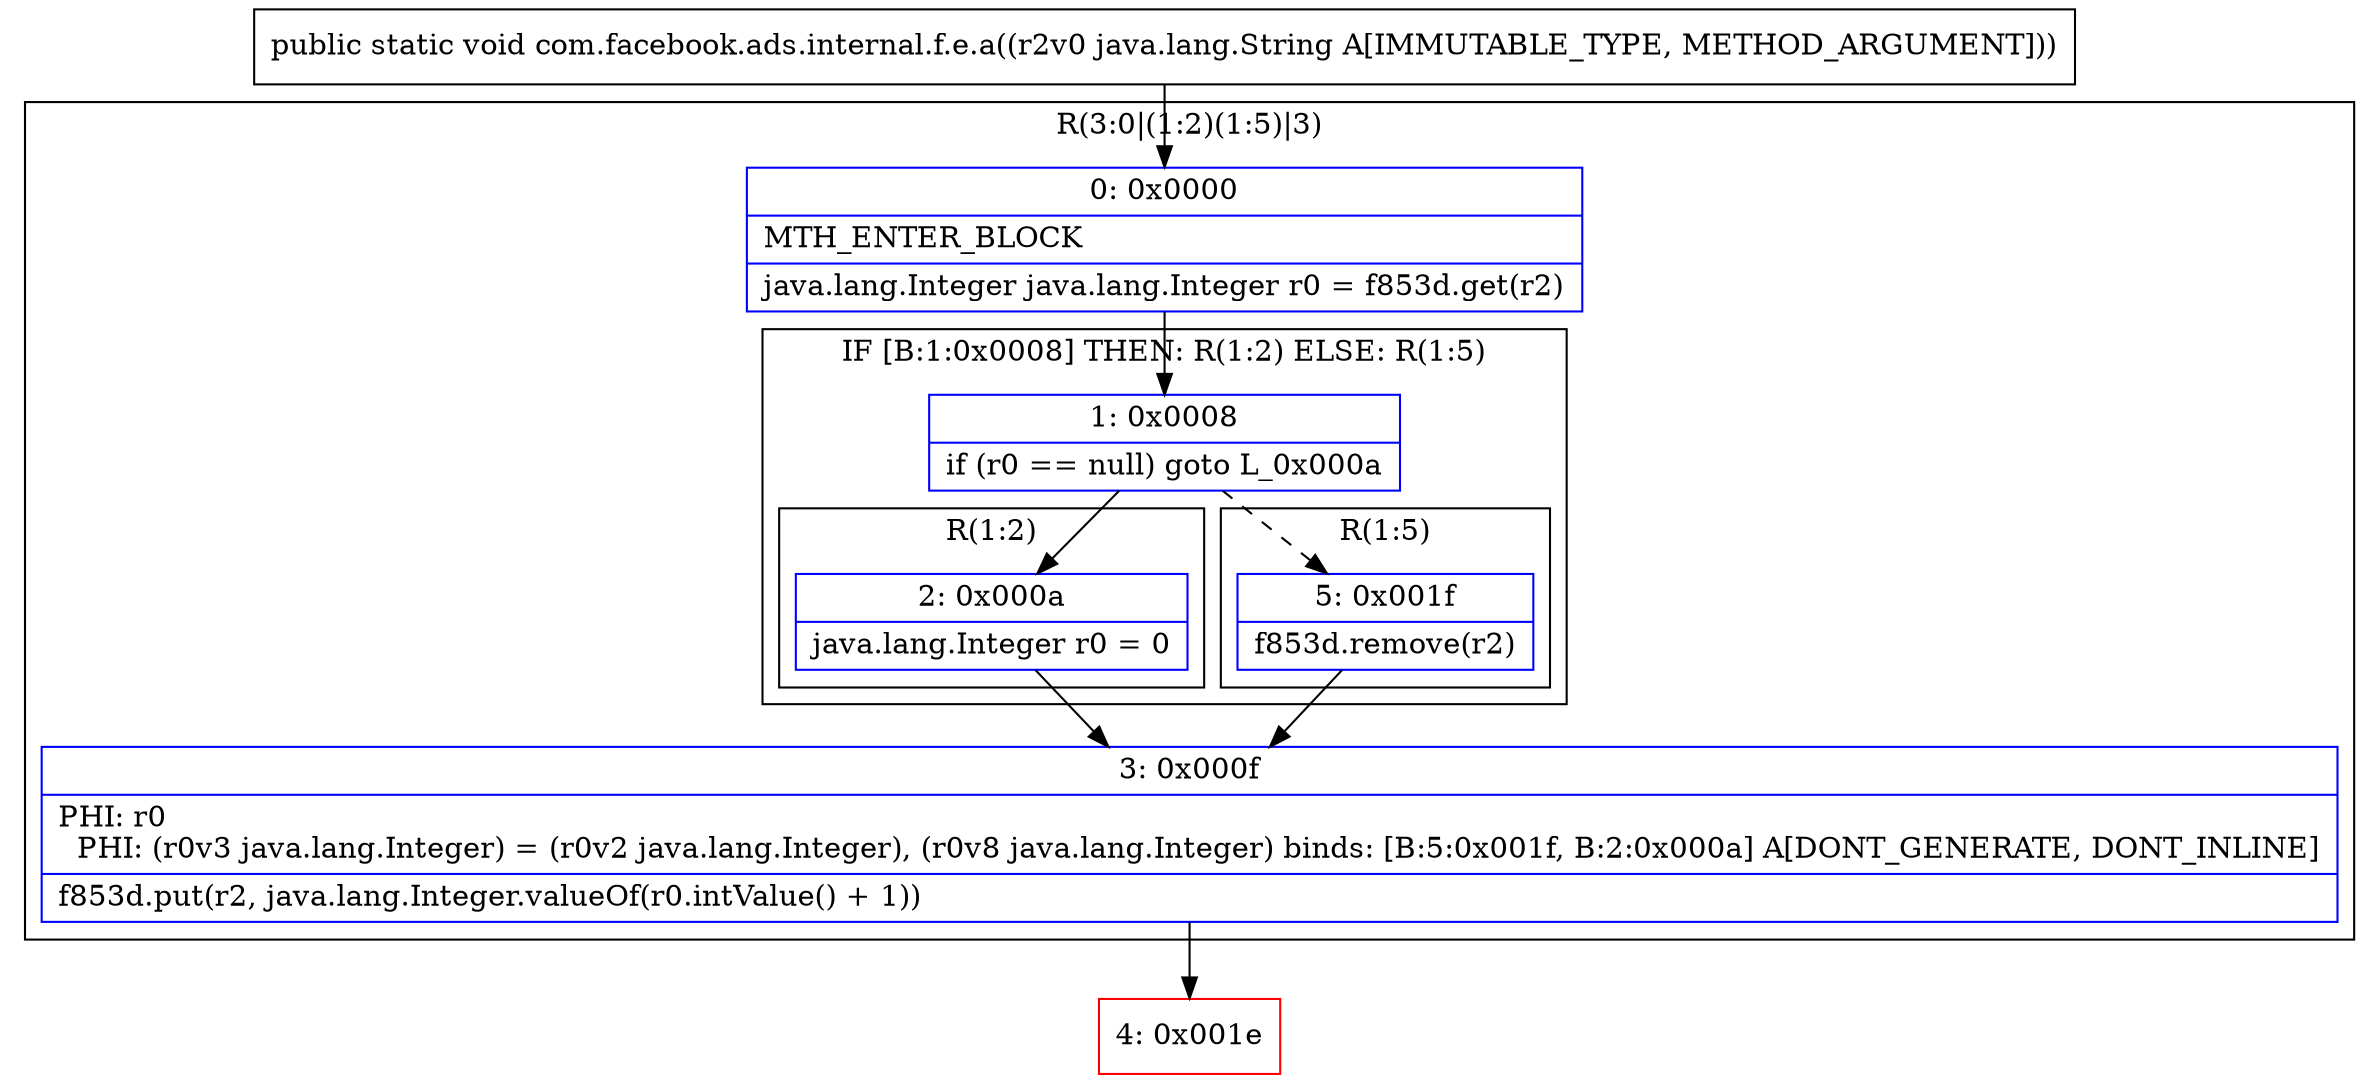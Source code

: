 digraph "CFG forcom.facebook.ads.internal.f.e.a(Ljava\/lang\/String;)V" {
subgraph cluster_Region_1403597348 {
label = "R(3:0|(1:2)(1:5)|3)";
node [shape=record,color=blue];
Node_0 [shape=record,label="{0\:\ 0x0000|MTH_ENTER_BLOCK\l|java.lang.Integer java.lang.Integer r0 = f853d.get(r2)\l}"];
subgraph cluster_IfRegion_1022433378 {
label = "IF [B:1:0x0008] THEN: R(1:2) ELSE: R(1:5)";
node [shape=record,color=blue];
Node_1 [shape=record,label="{1\:\ 0x0008|if (r0 == null) goto L_0x000a\l}"];
subgraph cluster_Region_543955945 {
label = "R(1:2)";
node [shape=record,color=blue];
Node_2 [shape=record,label="{2\:\ 0x000a|java.lang.Integer r0 = 0\l}"];
}
subgraph cluster_Region_1254506530 {
label = "R(1:5)";
node [shape=record,color=blue];
Node_5 [shape=record,label="{5\:\ 0x001f|f853d.remove(r2)\l}"];
}
}
Node_3 [shape=record,label="{3\:\ 0x000f|PHI: r0 \l  PHI: (r0v3 java.lang.Integer) = (r0v2 java.lang.Integer), (r0v8 java.lang.Integer) binds: [B:5:0x001f, B:2:0x000a] A[DONT_GENERATE, DONT_INLINE]\l|f853d.put(r2, java.lang.Integer.valueOf(r0.intValue() + 1))\l}"];
}
Node_4 [shape=record,color=red,label="{4\:\ 0x001e}"];
MethodNode[shape=record,label="{public static void com.facebook.ads.internal.f.e.a((r2v0 java.lang.String A[IMMUTABLE_TYPE, METHOD_ARGUMENT])) }"];
MethodNode -> Node_0;
Node_0 -> Node_1;
Node_1 -> Node_2;
Node_1 -> Node_5[style=dashed];
Node_2 -> Node_3;
Node_5 -> Node_3;
Node_3 -> Node_4;
}

